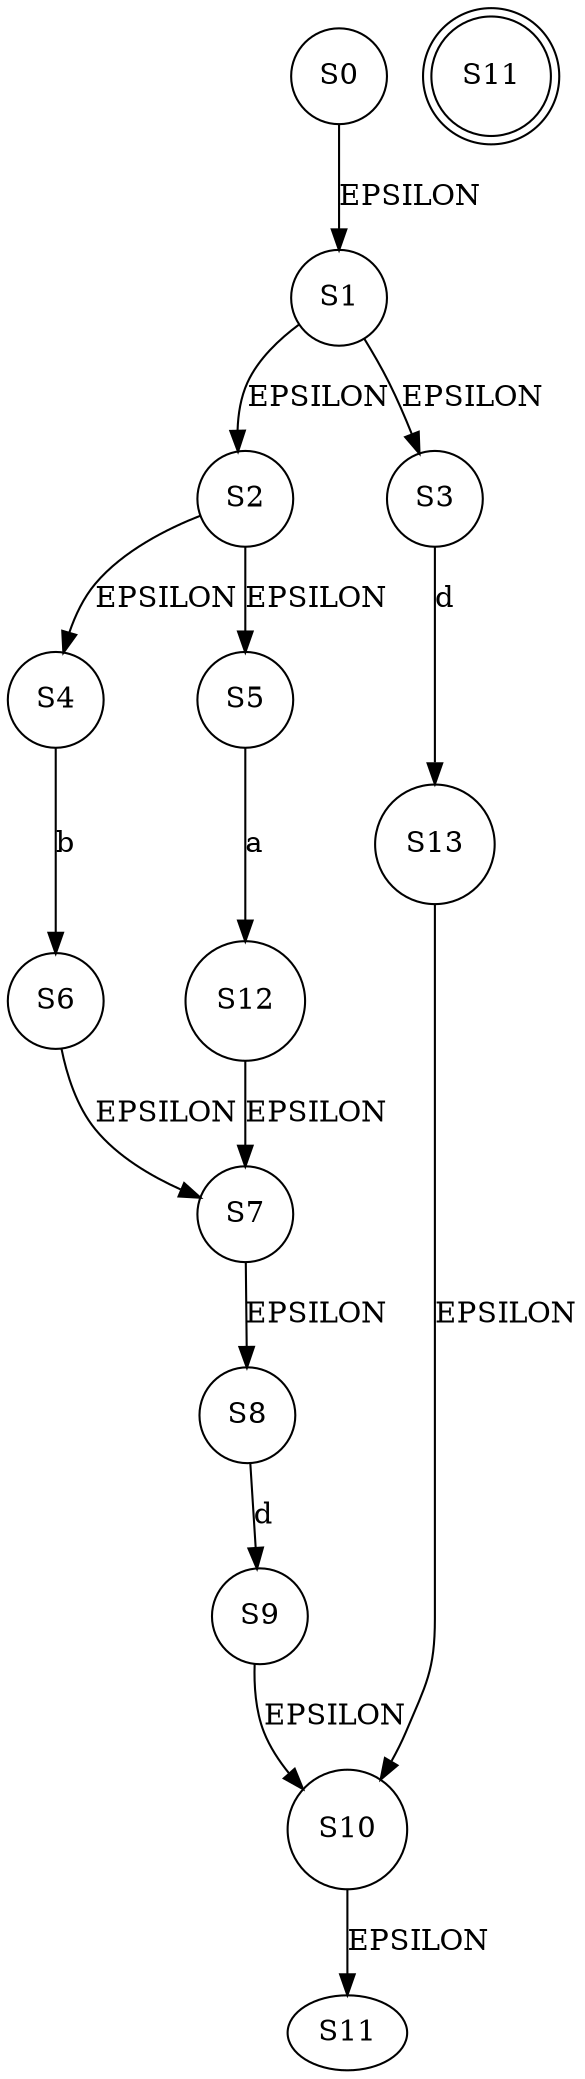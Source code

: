 // AFN Thompson
digraph {
	S0 [label=S0 shape=circle]
	S0 -> S1 [label=EPSILON]
	S1 [label=S1 shape=circle]
	S1 -> S2 [label=EPSILON]
	S1 -> S3 [label=EPSILON]
	S2 [label=S2 shape=circle]
	S2 -> S4 [label=EPSILON]
	S2 -> S5 [label=EPSILON]
	S4 [label=S4 shape=circle]
	S4 -> S6 [label=b]
	S6 [label=S6 shape=circle]
	S6 -> S7 [label=EPSILON]
	S7 [label=S7 shape=circle]
	S7 -> S8 [label=EPSILON]
	S8 [label=S8 shape=circle]
	S8 -> S9 [label=d]
	S9 [label=S9 shape=circle]
	S9 -> S10 [label=EPSILON]
	S10 [label=S10 shape=circle]
	S10 -> S11 [label=EPSILON]
	"S11*" [label=S11 shape=doublecircle]
	S5 [label=S5 shape=circle]
	S5 -> S12 [label=a]
	S12 [label=S12 shape=circle]
	S12 -> S7 [label=EPSILON]
	S3 [label=S3 shape=circle]
	S3 -> S13 [label=d]
	S13 [label=S13 shape=circle]
	S13 -> S10 [label=EPSILON]
}
